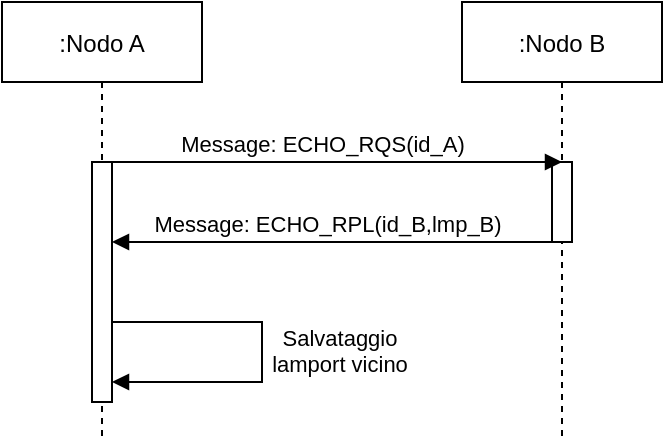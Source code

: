 <mxfile version="14.5.8" type="device"><diagram id="kgpKYQtTHZ0yAKxKKP6v" name="Page-1"><mxGraphModel dx="813" dy="435" grid="1" gridSize="10" guides="1" tooltips="1" connect="1" arrows="1" fold="1" page="1" pageScale="1" pageWidth="850" pageHeight="1100" math="0" shadow="0"><root><mxCell id="0"/><mxCell id="1" parent="0"/><mxCell id="msisU-HnzpRBfNeTb281-62" value=":Nodo A" style="shape=umlLifeline;perimeter=lifelinePerimeter;container=1;collapsible=0;recursiveResize=0;rounded=0;shadow=0;strokeWidth=1;" vertex="1" parent="1"><mxGeometry x="10" y="10" width="100" height="220" as="geometry"/></mxCell><mxCell id="msisU-HnzpRBfNeTb281-63" value="" style="points=[];perimeter=orthogonalPerimeter;rounded=0;shadow=0;strokeWidth=1;" vertex="1" parent="msisU-HnzpRBfNeTb281-62"><mxGeometry x="45" y="80" width="10" height="120" as="geometry"/></mxCell><mxCell id="msisU-HnzpRBfNeTb281-70" value="Salvataggio &#10;lamport vicino" style="verticalAlign=bottom;endArrow=block;shadow=0;strokeWidth=1;rounded=0;" edge="1" parent="msisU-HnzpRBfNeTb281-62" source="msisU-HnzpRBfNeTb281-63" target="msisU-HnzpRBfNeTb281-63"><mxGeometry x="0.176" y="-40" relative="1" as="geometry"><mxPoint x="60" y="160" as="sourcePoint"/><mxPoint x="60" y="190" as="targetPoint"/><Array as="points"><mxPoint x="130" y="160"/><mxPoint x="130" y="190"/></Array><mxPoint x="40" y="40" as="offset"/></mxGeometry></mxCell><mxCell id="msisU-HnzpRBfNeTb281-66" value=":Nodo B" style="shape=umlLifeline;perimeter=lifelinePerimeter;container=1;collapsible=0;recursiveResize=0;rounded=0;shadow=0;strokeWidth=1;" vertex="1" parent="1"><mxGeometry x="240" y="10" width="100" height="220" as="geometry"/></mxCell><mxCell id="msisU-HnzpRBfNeTb281-67" value="" style="points=[];perimeter=orthogonalPerimeter;rounded=0;shadow=0;strokeWidth=1;" vertex="1" parent="msisU-HnzpRBfNeTb281-66"><mxGeometry x="45" y="80" width="10" height="40" as="geometry"/></mxCell><mxCell id="msisU-HnzpRBfNeTb281-68" value="Message: ECHO_RQS(id_A)" style="verticalAlign=bottom;endArrow=block;shadow=0;strokeWidth=1;" edge="1" parent="1"><mxGeometry x="-0.038" relative="1" as="geometry"><mxPoint x="60" y="90" as="sourcePoint"/><mxPoint x="290" y="90" as="targetPoint"/><Array as="points"/><mxPoint as="offset"/></mxGeometry></mxCell><mxCell id="msisU-HnzpRBfNeTb281-69" value="Message: ECHO_RPL(id_B,lmp_B)" style="verticalAlign=bottom;endArrow=none;shadow=0;strokeWidth=1;startArrow=block;startFill=1;endFill=0;" edge="1" parent="1" source="msisU-HnzpRBfNeTb281-63"><mxGeometry x="-0.038" relative="1" as="geometry"><mxPoint x="60" y="130" as="sourcePoint"/><mxPoint x="290" y="130" as="targetPoint"/><Array as="points"/><mxPoint as="offset"/></mxGeometry></mxCell></root></mxGraphModel></diagram></mxfile>